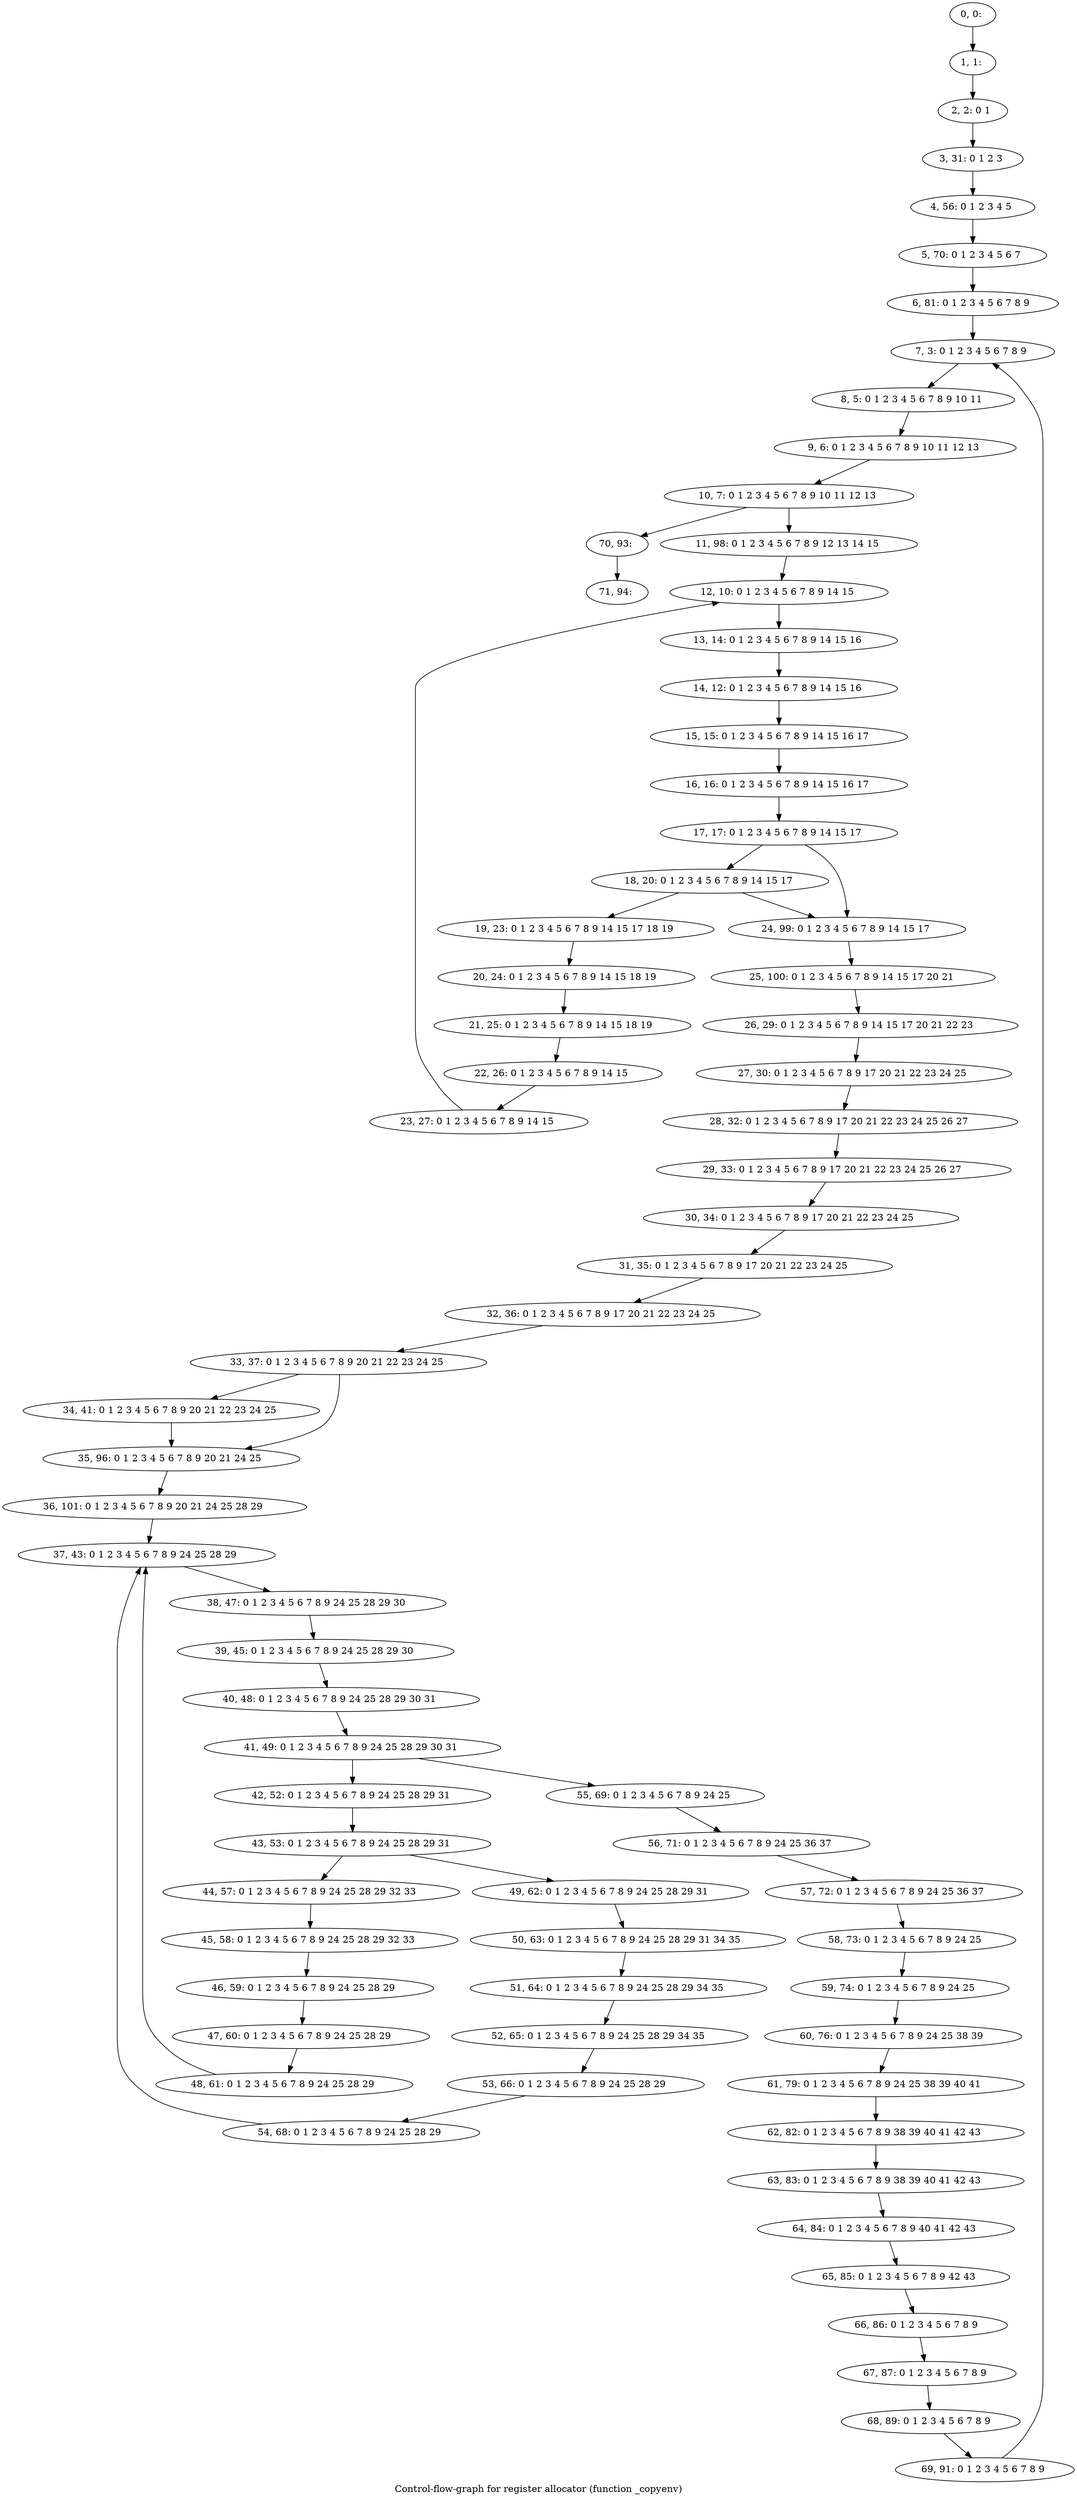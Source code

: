digraph G {
graph [label="Control-flow-graph for register allocator (function _copyenv)"]
0[label="0, 0: "];
1[label="1, 1: "];
2[label="2, 2: 0 1 "];
3[label="3, 31: 0 1 2 3 "];
4[label="4, 56: 0 1 2 3 4 5 "];
5[label="5, 70: 0 1 2 3 4 5 6 7 "];
6[label="6, 81: 0 1 2 3 4 5 6 7 8 9 "];
7[label="7, 3: 0 1 2 3 4 5 6 7 8 9 "];
8[label="8, 5: 0 1 2 3 4 5 6 7 8 9 10 11 "];
9[label="9, 6: 0 1 2 3 4 5 6 7 8 9 10 11 12 13 "];
10[label="10, 7: 0 1 2 3 4 5 6 7 8 9 10 11 12 13 "];
11[label="11, 98: 0 1 2 3 4 5 6 7 8 9 12 13 14 15 "];
12[label="12, 10: 0 1 2 3 4 5 6 7 8 9 14 15 "];
13[label="13, 14: 0 1 2 3 4 5 6 7 8 9 14 15 16 "];
14[label="14, 12: 0 1 2 3 4 5 6 7 8 9 14 15 16 "];
15[label="15, 15: 0 1 2 3 4 5 6 7 8 9 14 15 16 17 "];
16[label="16, 16: 0 1 2 3 4 5 6 7 8 9 14 15 16 17 "];
17[label="17, 17: 0 1 2 3 4 5 6 7 8 9 14 15 17 "];
18[label="18, 20: 0 1 2 3 4 5 6 7 8 9 14 15 17 "];
19[label="19, 23: 0 1 2 3 4 5 6 7 8 9 14 15 17 18 19 "];
20[label="20, 24: 0 1 2 3 4 5 6 7 8 9 14 15 18 19 "];
21[label="21, 25: 0 1 2 3 4 5 6 7 8 9 14 15 18 19 "];
22[label="22, 26: 0 1 2 3 4 5 6 7 8 9 14 15 "];
23[label="23, 27: 0 1 2 3 4 5 6 7 8 9 14 15 "];
24[label="24, 99: 0 1 2 3 4 5 6 7 8 9 14 15 17 "];
25[label="25, 100: 0 1 2 3 4 5 6 7 8 9 14 15 17 20 21 "];
26[label="26, 29: 0 1 2 3 4 5 6 7 8 9 14 15 17 20 21 22 23 "];
27[label="27, 30: 0 1 2 3 4 5 6 7 8 9 17 20 21 22 23 24 25 "];
28[label="28, 32: 0 1 2 3 4 5 6 7 8 9 17 20 21 22 23 24 25 26 27 "];
29[label="29, 33: 0 1 2 3 4 5 6 7 8 9 17 20 21 22 23 24 25 26 27 "];
30[label="30, 34: 0 1 2 3 4 5 6 7 8 9 17 20 21 22 23 24 25 "];
31[label="31, 35: 0 1 2 3 4 5 6 7 8 9 17 20 21 22 23 24 25 "];
32[label="32, 36: 0 1 2 3 4 5 6 7 8 9 17 20 21 22 23 24 25 "];
33[label="33, 37: 0 1 2 3 4 5 6 7 8 9 20 21 22 23 24 25 "];
34[label="34, 41: 0 1 2 3 4 5 6 7 8 9 20 21 22 23 24 25 "];
35[label="35, 96: 0 1 2 3 4 5 6 7 8 9 20 21 24 25 "];
36[label="36, 101: 0 1 2 3 4 5 6 7 8 9 20 21 24 25 28 29 "];
37[label="37, 43: 0 1 2 3 4 5 6 7 8 9 24 25 28 29 "];
38[label="38, 47: 0 1 2 3 4 5 6 7 8 9 24 25 28 29 30 "];
39[label="39, 45: 0 1 2 3 4 5 6 7 8 9 24 25 28 29 30 "];
40[label="40, 48: 0 1 2 3 4 5 6 7 8 9 24 25 28 29 30 31 "];
41[label="41, 49: 0 1 2 3 4 5 6 7 8 9 24 25 28 29 30 31 "];
42[label="42, 52: 0 1 2 3 4 5 6 7 8 9 24 25 28 29 31 "];
43[label="43, 53: 0 1 2 3 4 5 6 7 8 9 24 25 28 29 31 "];
44[label="44, 57: 0 1 2 3 4 5 6 7 8 9 24 25 28 29 32 33 "];
45[label="45, 58: 0 1 2 3 4 5 6 7 8 9 24 25 28 29 32 33 "];
46[label="46, 59: 0 1 2 3 4 5 6 7 8 9 24 25 28 29 "];
47[label="47, 60: 0 1 2 3 4 5 6 7 8 9 24 25 28 29 "];
48[label="48, 61: 0 1 2 3 4 5 6 7 8 9 24 25 28 29 "];
49[label="49, 62: 0 1 2 3 4 5 6 7 8 9 24 25 28 29 31 "];
50[label="50, 63: 0 1 2 3 4 5 6 7 8 9 24 25 28 29 31 34 35 "];
51[label="51, 64: 0 1 2 3 4 5 6 7 8 9 24 25 28 29 34 35 "];
52[label="52, 65: 0 1 2 3 4 5 6 7 8 9 24 25 28 29 34 35 "];
53[label="53, 66: 0 1 2 3 4 5 6 7 8 9 24 25 28 29 "];
54[label="54, 68: 0 1 2 3 4 5 6 7 8 9 24 25 28 29 "];
55[label="55, 69: 0 1 2 3 4 5 6 7 8 9 24 25 "];
56[label="56, 71: 0 1 2 3 4 5 6 7 8 9 24 25 36 37 "];
57[label="57, 72: 0 1 2 3 4 5 6 7 8 9 24 25 36 37 "];
58[label="58, 73: 0 1 2 3 4 5 6 7 8 9 24 25 "];
59[label="59, 74: 0 1 2 3 4 5 6 7 8 9 24 25 "];
60[label="60, 76: 0 1 2 3 4 5 6 7 8 9 24 25 38 39 "];
61[label="61, 79: 0 1 2 3 4 5 6 7 8 9 24 25 38 39 40 41 "];
62[label="62, 82: 0 1 2 3 4 5 6 7 8 9 38 39 40 41 42 43 "];
63[label="63, 83: 0 1 2 3 4 5 6 7 8 9 38 39 40 41 42 43 "];
64[label="64, 84: 0 1 2 3 4 5 6 7 8 9 40 41 42 43 "];
65[label="65, 85: 0 1 2 3 4 5 6 7 8 9 42 43 "];
66[label="66, 86: 0 1 2 3 4 5 6 7 8 9 "];
67[label="67, 87: 0 1 2 3 4 5 6 7 8 9 "];
68[label="68, 89: 0 1 2 3 4 5 6 7 8 9 "];
69[label="69, 91: 0 1 2 3 4 5 6 7 8 9 "];
70[label="70, 93: "];
71[label="71, 94: "];
0->1 ;
1->2 ;
2->3 ;
3->4 ;
4->5 ;
5->6 ;
6->7 ;
7->8 ;
8->9 ;
9->10 ;
10->11 ;
10->70 ;
11->12 ;
12->13 ;
13->14 ;
14->15 ;
15->16 ;
16->17 ;
17->18 ;
17->24 ;
18->19 ;
18->24 ;
19->20 ;
20->21 ;
21->22 ;
22->23 ;
23->12 ;
24->25 ;
25->26 ;
26->27 ;
27->28 ;
28->29 ;
29->30 ;
30->31 ;
31->32 ;
32->33 ;
33->34 ;
33->35 ;
34->35 ;
35->36 ;
36->37 ;
37->38 ;
38->39 ;
39->40 ;
40->41 ;
41->42 ;
41->55 ;
42->43 ;
43->44 ;
43->49 ;
44->45 ;
45->46 ;
46->47 ;
47->48 ;
48->37 ;
49->50 ;
50->51 ;
51->52 ;
52->53 ;
53->54 ;
54->37 ;
55->56 ;
56->57 ;
57->58 ;
58->59 ;
59->60 ;
60->61 ;
61->62 ;
62->63 ;
63->64 ;
64->65 ;
65->66 ;
66->67 ;
67->68 ;
68->69 ;
69->7 ;
70->71 ;
}
